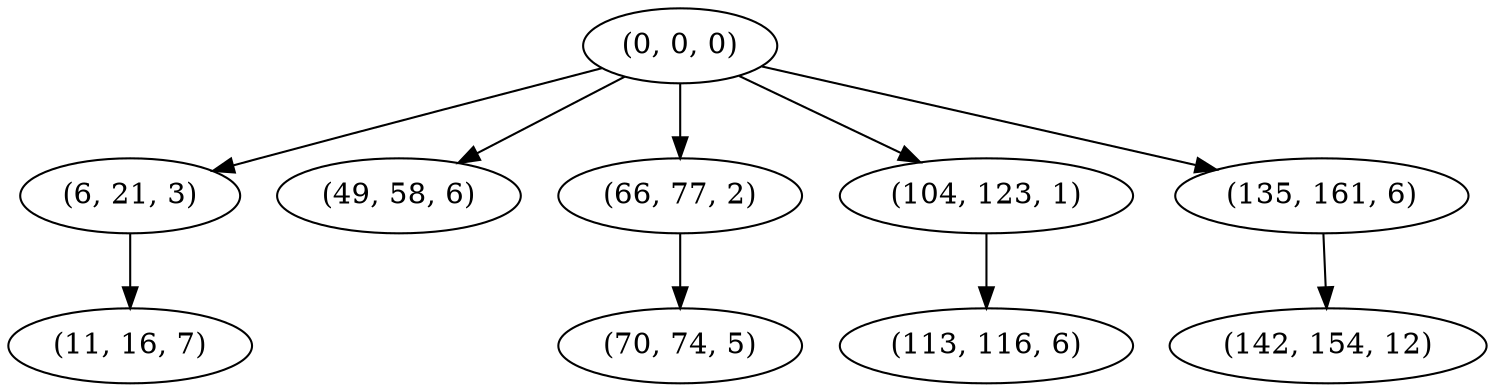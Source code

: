digraph tree {
    "(0, 0, 0)";
    "(6, 21, 3)";
    "(11, 16, 7)";
    "(49, 58, 6)";
    "(66, 77, 2)";
    "(70, 74, 5)";
    "(104, 123, 1)";
    "(113, 116, 6)";
    "(135, 161, 6)";
    "(142, 154, 12)";
    "(0, 0, 0)" -> "(6, 21, 3)";
    "(0, 0, 0)" -> "(49, 58, 6)";
    "(0, 0, 0)" -> "(66, 77, 2)";
    "(0, 0, 0)" -> "(104, 123, 1)";
    "(0, 0, 0)" -> "(135, 161, 6)";
    "(6, 21, 3)" -> "(11, 16, 7)";
    "(66, 77, 2)" -> "(70, 74, 5)";
    "(104, 123, 1)" -> "(113, 116, 6)";
    "(135, 161, 6)" -> "(142, 154, 12)";
}
